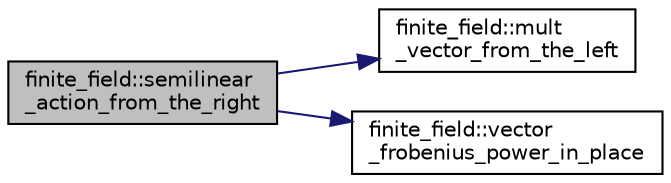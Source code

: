 digraph "finite_field::semilinear_action_from_the_right"
{
  edge [fontname="Helvetica",fontsize="10",labelfontname="Helvetica",labelfontsize="10"];
  node [fontname="Helvetica",fontsize="10",shape=record];
  rankdir="LR";
  Node17901 [label="finite_field::semilinear\l_action_from_the_right",height=0.2,width=0.4,color="black", fillcolor="grey75", style="filled", fontcolor="black"];
  Node17901 -> Node17902 [color="midnightblue",fontsize="10",style="solid",fontname="Helvetica"];
  Node17902 [label="finite_field::mult\l_vector_from_the_left",height=0.2,width=0.4,color="black", fillcolor="white", style="filled",URL="$df/d5a/classfinite__field.html#aad2078020fd058c71649f0a25a4c77cc"];
  Node17901 -> Node17903 [color="midnightblue",fontsize="10",style="solid",fontname="Helvetica"];
  Node17903 [label="finite_field::vector\l_frobenius_power_in_place",height=0.2,width=0.4,color="black", fillcolor="white", style="filled",URL="$df/d5a/classfinite__field.html#ab56074024300775d943c7943d845df91"];
}
